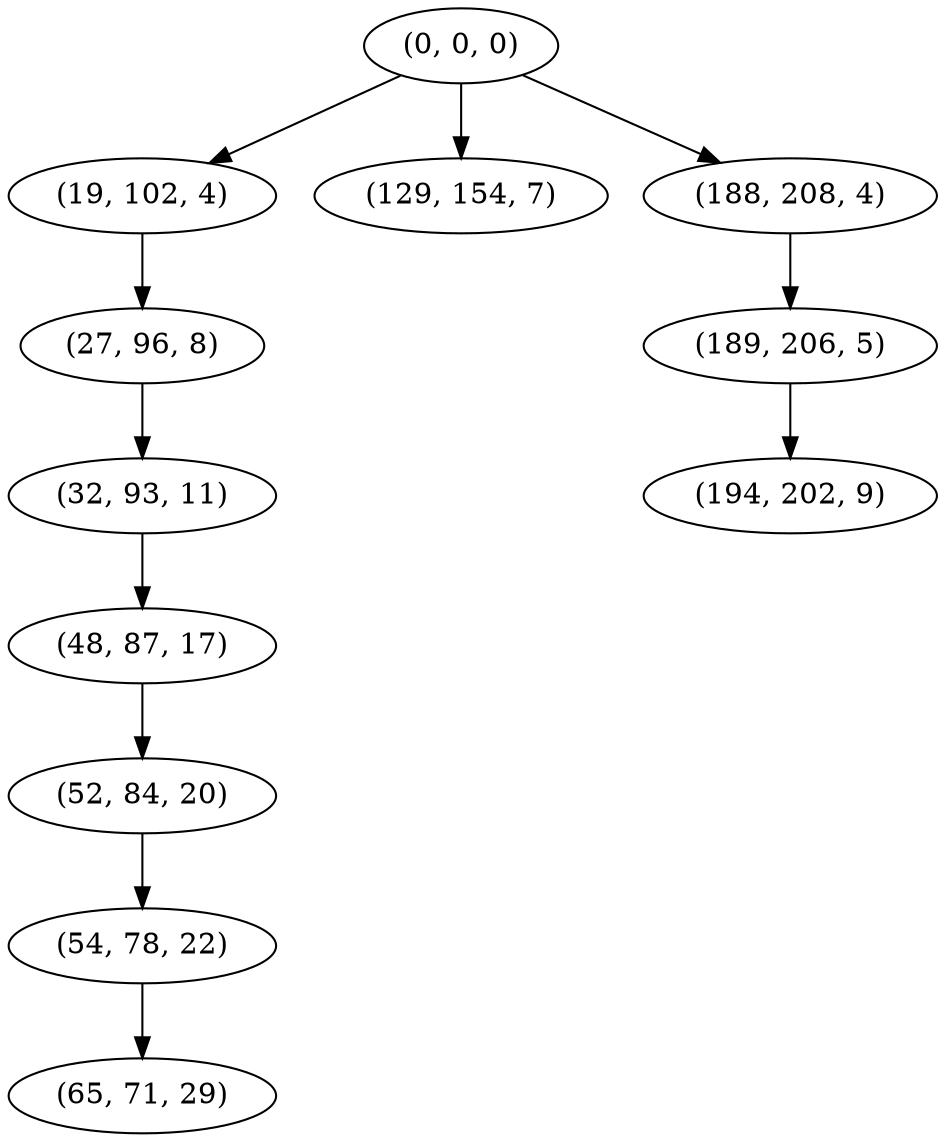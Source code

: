 digraph tree {
    "(0, 0, 0)";
    "(19, 102, 4)";
    "(27, 96, 8)";
    "(32, 93, 11)";
    "(48, 87, 17)";
    "(52, 84, 20)";
    "(54, 78, 22)";
    "(65, 71, 29)";
    "(129, 154, 7)";
    "(188, 208, 4)";
    "(189, 206, 5)";
    "(194, 202, 9)";
    "(0, 0, 0)" -> "(19, 102, 4)";
    "(0, 0, 0)" -> "(129, 154, 7)";
    "(0, 0, 0)" -> "(188, 208, 4)";
    "(19, 102, 4)" -> "(27, 96, 8)";
    "(27, 96, 8)" -> "(32, 93, 11)";
    "(32, 93, 11)" -> "(48, 87, 17)";
    "(48, 87, 17)" -> "(52, 84, 20)";
    "(52, 84, 20)" -> "(54, 78, 22)";
    "(54, 78, 22)" -> "(65, 71, 29)";
    "(188, 208, 4)" -> "(189, 206, 5)";
    "(189, 206, 5)" -> "(194, 202, 9)";
}
